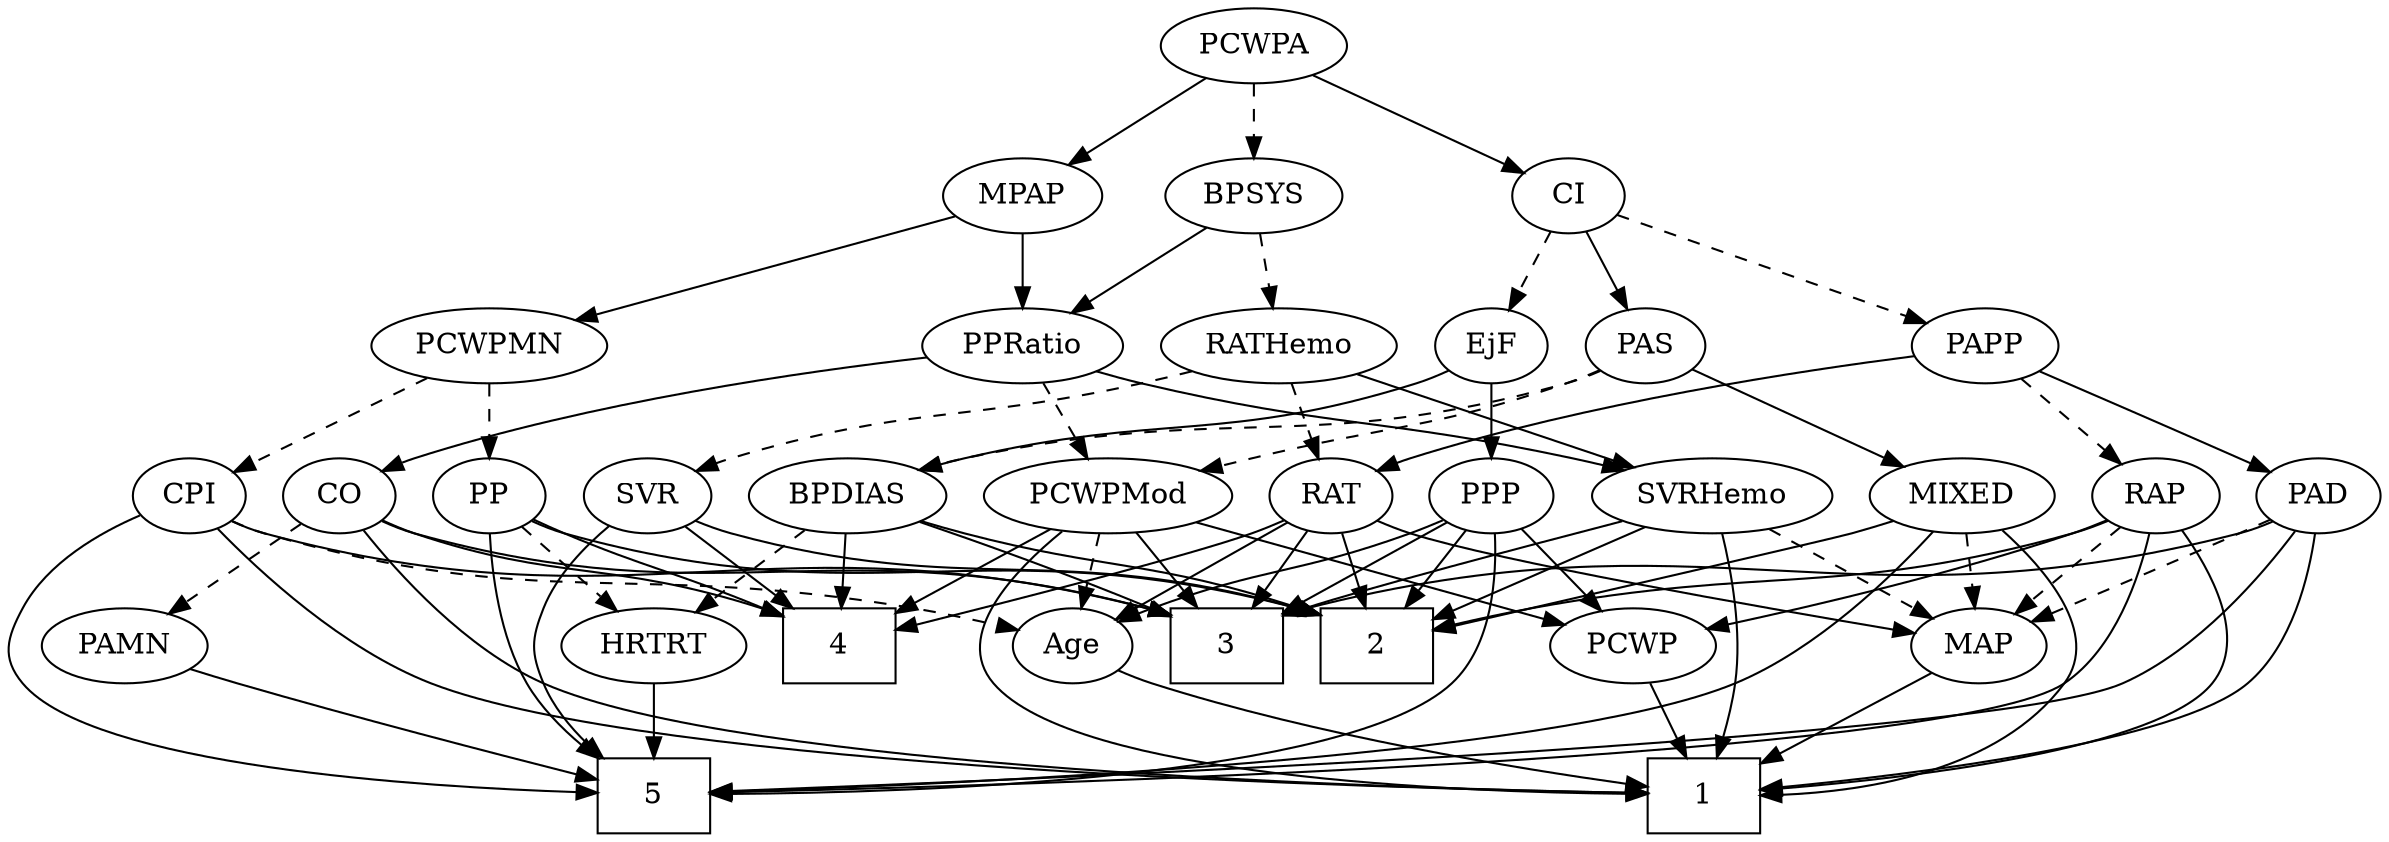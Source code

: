 strict digraph {
	graph [bb="0,0,1084.7,396"];
	node [label="\N"];
	1	[height=0.5,
		pos="786.05,18",
		shape=box,
		width=0.75];
	2	[height=0.5,
		pos="637.05,90",
		shape=box,
		width=0.75];
	3	[height=0.5,
		pos="565.05,90",
		shape=box,
		width=0.75];
	4	[height=0.5,
		pos="383.05,90",
		shape=box,
		width=0.75];
	5	[height=0.5,
		pos="298.05,18",
		shape=box,
		width=0.75];
	Age	[height=0.5,
		pos="493.05,90",
		width=0.75];
	Age -> 1	[pos="e,758.86,22.438 513.65,78.249 518.6,75.953 523.94,73.708 529.05,72 605.1,46.607 698.04,31.08 748.71,23.855",
		style=solid];
	EjF	[height=0.5,
		pos="692.05,234",
		width=0.75];
	BPDIAS	[height=0.5,
		pos="411.05,162",
		width=1.1735];
	EjF -> BPDIAS	[pos="e,442.41,174.21 671.48,222.18 666.53,219.88 661.18,217.66 656.05,216 572.6,189.05 546.96,201.92 462.05,180 458.85,179.17 455.55,\
178.25 452.24,177.27",
		style=solid];
	PPP	[height=0.5,
		pos="692.05,162",
		width=0.75];
	EjF -> PPP	[pos="e,692.05,180.1 692.05,215.7 692.05,207.98 692.05,198.71 692.05,190.11",
		style=solid];
	RAP	[height=0.5,
		pos="981.05,162",
		width=0.77632];
	RAP -> 1	[pos="e,813.36,20.857 997.42,147 1017,128.54 1045,95.623 1026.1,72 1001,40.867 884.31,26.927 823.35,21.682",
		style=solid];
	RAP -> 2	[pos="e,664.36,97.772 959.92,150.07 954.83,147.79 949.33,145.59 944.05,144 843.7,113.84 813.96,127.74 711.05,108 699.04,105.69 686.01,\
102.83 674.28,100.11",
		style=solid];
	RAP -> 5	[pos="e,325.13,19.4 981.42,143.83 980.83,123.25 976.4,89.384 955.05,72 906.84,32.729 466.85,21.937 335.14,19.574",
		style=solid];
	MAP	[height=0.5,
		pos="915.05,90",
		width=0.84854];
	RAP -> MAP	[pos="e,929.49,106.31 967.06,146.15 958.17,136.72 946.48,124.33 936.44,113.69",
		style=dashed];
	PCWP	[height=0.5,
		pos="755.05,90",
		width=0.97491];
	RAP -> PCWP	[pos="e,786.63,98.242 959.38,150.35 954.41,148.1 949.1,145.85 944.05,144 894.28,125.72 835.19,110.08 796.5,100.63",
		style=solid];
	MIXED	[height=0.5,
		pos="895.05,162",
		width=1.1193];
	MIXED -> 1	[pos="e,813.23,18.445 918.65,147.3 932.03,138.09 947.57,124.6 955.05,108 961.63,93.414 964.52,84.896 955.05,72 924.98,31.049 863.32,20.881 \
823.38,18.82",
		style=solid];
	MIXED -> 2	[pos="e,664.31,97.126 864.86,150.07 858.67,147.96 852.18,145.84 846.05,144 786.43,126.13 716.08,109.11 674.1,99.381",
		style=solid];
	MIXED -> 5	[pos="e,325.26,19.633 882.9,144.49 866.47,123.6 835.06,88.359 799.05,72 716.19,34.347 436.9,22.886 335.36,19.917",
		style=solid];
	MIXED -> MAP	[pos="e,910.26,107.79 899.89,144.05 902.16,136.14 904.9,126.54 907.43,117.69",
		style=dashed];
	MPAP	[height=0.5,
		pos="491.05,306",
		width=0.97491];
	PCWPMN	[height=0.5,
		pos="250.05,234",
		width=1.3902];
	MPAP -> PCWPMN	[pos="e,287.61,245.91 461.02,296.28 419.94,284.34 345.8,262.81 297.26,248.71",
		style=solid];
	PPRatio	[height=0.5,
		pos="491.05,234",
		width=1.1013];
	MPAP -> PPRatio	[pos="e,491.05,252.1 491.05,287.7 491.05,279.98 491.05,270.71 491.05,262.11",
		style=solid];
	BPSYS	[height=0.5,
		pos="590.05,306",
		width=1.0471];
	RATHemo	[height=0.5,
		pos="598.05,234",
		width=1.3721];
	BPSYS -> RATHemo	[pos="e,596.1,252.1 592.03,287.7 592.91,279.98 593.97,270.71 594.95,262.11",
		style=dashed];
	BPSYS -> PPRatio	[pos="e,511.54,249.49 569.54,290.5 555.2,280.36 535.86,266.68 519.96,255.44",
		style=solid];
	PAD	[height=0.5,
		pos="1056.1,162",
		width=0.79437];
	PAD -> 1	[pos="e,813.08,20.742 1058.8,143.8 1061,123.83 1061.2,91.197 1043.1,72 1013.4,40.608 886.91,26.653 823.12,21.518",
		style=solid];
	PAD -> 3	[pos="e,592.19,105.04 1034.4,149.82 1029.2,147.54 1023.5,145.41 1018.1,144 841.14,98.186 782.7,154.43 602.01,107.65",
		style=solid];
	PAD -> 5	[pos="e,325.33,19.902 1047.4,144.75 1035.2,123.79 1011,88.117 979.05,72 921.47,42.92 469.73,24.983 335.52,20.256",
		style=solid];
	PAD -> MAP	[pos="e,937.97,102.38 1034.3,150.22 1011.1,138.67 973.93,120.23 947.27,107",
		style=dashed];
	CO	[height=0.5,
		pos="178.05,162",
		width=0.75];
	CO -> 1	[pos="e,759.01,18.935 185.94,144.51 196.9,123.64 218.84,88.425 249.05,72 335.49,25.014 641.57,19.451 748.7,18.968",
		style=solid];
	CO -> 3	[pos="e,537.9,104.95 198.54,149.91 203.5,147.63 208.87,145.48 214.05,144 346.4,106.3 391.42,144.71 527.91,107.75",
		style=solid];
	CO -> 4	[pos="e,355.75,104.5 199.11,150.3 203.95,148.05 209.12,145.81 214.05,144 268.6,123.92 287.65,128.59 346.03,108.03",
		style=solid];
	PAMN	[height=0.5,
		pos="52.054,90",
		width=1.011];
	CO -> PAMN	[pos="e,75.242,103.88 157.81,149.75 137.91,138.7 107.24,121.66 84.042,108.77",
		style=dashed];
	PAS	[height=0.5,
		pos="764.05,234",
		width=0.75];
	PAS -> MIXED	[pos="e,870.26,176.25 784.52,222.06 805.07,211.08 837.07,193.98 861.37,181",
		style=solid];
	PCWPMod	[height=0.5,
		pos="523.05,162",
		width=1.4443];
	PAS -> PCWPMod	[pos="e,562.06,174.04 743.03,222.23 738.18,219.98 733,217.77 728.05,216 665.93,193.81 647.83,196.86 584.05,180 580.05,178.94 575.9,177.83 \
571.74,176.69",
		style=dashed];
	PAS -> BPDIAS	[pos="e,442.08,174.37 743.54,221.99 738.58,219.71 733.22,217.53 728.05,216 613.66,182.13 578.26,206.98 462.05,180 458.68,179.22 455.21,\
178.3 451.75,177.31",
		style=dashed];
	PAMN -> 5	[pos="e,270.95,25.747 80.772,78.887 87.711,76.54 95.125,74.112 102.05,72 157.11,55.215 221.67,38.28 261.21,28.215",
		style=solid];
	RAT	[height=0.5,
		pos="620.05,162",
		width=0.75827];
	RATHemo -> RAT	[pos="e,614.78,179.79 603.38,216.05 605.89,208.06 608.95,198.33 611.76,189.4",
		style=dashed];
	SVR	[height=0.5,
		pos="323.05,162",
		width=0.77632];
	RATHemo -> SVR	[pos="e,344.24,173.76 561.68,221.81 554.54,219.76 547.08,217.73 540.05,216 460.83,196.51 437.65,205.2 360.05,180 357.92,179.31 355.75,\
178.53 353.59,177.69",
		style=dashed];
	SVRHemo	[height=0.5,
		pos="787.05,162",
		width=1.3902];
	RATHemo -> SVRHemo	[pos="e,753.4,175.47 631.41,220.65 662.66,209.07 709.54,191.71 743.69,179.06",
		style=solid];
	CPI	[height=0.5,
		pos="106.05,162",
		width=0.75];
	CPI -> 1	[pos="e,758.94,19.27 118.12,145.48 135.32,124.65 169.06,88.368 207.05,72 305.17,29.729 636.88,21.127 748.81,19.415",
		style=solid];
	CPI -> 3	[pos="e,537.91,105.02 126.52,149.84 131.48,147.56 136.85,145.42 142.05,144 305.5,99.297 360.34,151.51 528.02,107.68",
		style=solid];
	CPI -> 5	[pos="e,270.58,19.711 80.595,155.26 56.882,148.42 22.881,134.43 7.0535,108 -1.1676,94.274 -3.1966,84.286 7.0535,72 38.892,33.838 188.95,\
23.085 260.25,20.11",
		style=solid];
	CPI -> Age	[pos="e,468.17,97.348 126.56,149.97 131.52,147.69 136.88,145.52 142.05,144 261.18,109.07 296.86,129.92 419.05,108 431.93,105.69 445.94,\
102.62 458.27,99.72",
		style=dashed];
	RAT -> 2	[pos="e,632.86,108.28 624.17,144.05 626.06,136.26 628.35,126.82 630.48,118.08",
		style=solid];
	RAT -> 3	[pos="e,578.51,108.13 608.12,145.81 601.31,137.14 592.59,126.05 584.79,116.12",
		style=solid];
	RAT -> 4	[pos="e,410.19,97.501 599.01,150.27 594.17,148.03 588.99,145.8 584.05,144 554.06,133.07 469.53,111.93 420.16,99.919",
		style=solid];
	RAT -> Age	[pos="e,513.41,102.22 599.65,149.75 578.73,138.22 545.99,120.18 522.31,107.12",
		style=solid];
	RAT -> MAP	[pos="e,885.32,94.723 641.03,150.07 645.87,147.83 651.07,145.66 656.05,144 731.62,118.83 823.76,103.43 875.27,96.12",
		style=solid];
	SVR -> 2	[pos="e,609.87,104.85 344.18,150.06 349.27,147.77 354.77,145.57 360.05,144 460.81,113.99 495.4,137.96 600.18,107.74",
		style=solid];
	SVR -> 4	[pos="e,368.37,108.13 336.07,145.81 343.58,137.05 353.2,125.83 361.78,115.82",
		style=solid];
	SVR -> 5	[pos="e,275.9,36.125 302.82,149.42 282.98,137.58 254.9,119.39 249.05,108 241.74,93.769 243.22,86.899 249.05,72 253.25,61.279 260.75,51.427 \
268.63,43.201",
		style=solid];
	PCWPMod -> 1	[pos="e,759.03,19.069 495.13,146.58 480.92,137.59 465,124.56 457.05,108 450.14,93.573 446.68,84.18 457.05,72 494.18,28.411 670.59,20.543 \
748.69,19.216",
		style=solid];
	PCWPMod -> 3	[pos="e,554.69,108.28 533.22,144.05 538.1,135.92 544.05,126 549.49,116.94",
		style=solid];
	PCWPMod -> 4	[pos="e,410.39,104.67 494.72,146.83 473,135.97 442.85,120.9 419.36,109.15",
		style=solid];
	PCWPMod -> Age	[pos="e,500.25,107.79 515.79,144.05 512.33,135.97 508.11,126.12 504.24,117.11",
		style=dashed];
	PCWPMod -> PCWP	[pos="e,725.39,99.951 560.84,149.6 603.49,136.73 672.53,115.9 715.78,102.85",
		style=solid];
	PCWPA	[height=0.5,
		pos="590.05,378",
		width=1.1555];
	PCWPA -> MPAP	[pos="e,511.01,321.11 569.06,362.15 554.6,351.93 535.21,338.22 519.38,327.03",
		style=solid];
	PCWPA -> BPSYS	[pos="e,590.05,324.1 590.05,359.7 590.05,351.98 590.05,342.71 590.05,334.11",
		style=dashed];
	CI	[height=0.5,
		pos="728.05,306",
		width=0.75];
	PCWPA -> CI	[pos="e,707.17,317.59 616.01,363.83 639.31,352.02 673.51,334.67 697.98,322.25",
		style=solid];
	PCWPMN -> CPI	[pos="e,127.42,173.39 221.6,219.17 197.04,207.23 161.64,190.02 136.51,177.8",
		style=dashed];
	PP	[height=0.5,
		pos="250.05,162",
		width=0.75];
	PCWPMN -> PP	[pos="e,250.05,180.1 250.05,215.7 250.05,207.98 250.05,198.71 250.05,190.11",
		style=dashed];
	SVRHemo -> 1	[pos="e,791.46,36.471 791.92,143.98 794.62,133.67 797.69,120.19 799.05,108 800.83,92.099 800.97,87.884 799.05,72 798.03,63.535 796.12,\
54.471 794.07,46.276",
		style=solid];
	SVRHemo -> 2	[pos="e,664.24,103.69 757.78,147.34 733.63,136.07 699.26,120.03 673.36,107.94",
		style=solid];
	SVRHemo -> 3	[pos="e,592.37,104.47 749.29,150.09 742.23,148.06 734.92,145.96 728.05,144 674.62,128.73 657.75,128.57 602.05,108.09",
		style=solid];
	SVRHemo -> MAP	[pos="e,893.13,102.99 813.27,146.67 833.87,135.4 862.62,119.67 884.31,107.81",
		style=dashed];
	BPDIAS -> 2	[pos="e,609.76,104.54 442.78,150.05 449.14,147.96 455.79,145.85 462.05,144 520.26,126.78 539.21,129.4 600.05,108.02",
		style=solid];
	BPDIAS -> 3	[pos="e,537.95,103.87 439.26,148.51 461.33,138.7 493.02,124.53 528.78,108.09",
		style=solid];
	BPDIAS -> 4	[pos="e,389.96,108.28 404.28,144.05 401.12,136.18 397.3,126.62 393.77,117.79",
		style=solid];
	HRTRT	[height=0.5,
		pos="298.05,90",
		width=1.1013];
	BPDIAS -> HRTRT	[pos="e,320.5,104.91 388.19,146.83 371.23,136.33 347.91,121.89 329.24,110.32",
		style=dashed];
	MAP -> 1	[pos="e,813.44,33.86 893.17,77.125 873.84,66.635 845.26,51.127 822.48,38.768",
		style=solid];
	PP -> 2	[pos="e,609.9,104.95 270.54,149.91 275.5,147.63 280.87,145.48 286.05,144 418.4,106.3 463.42,144.71 599.91,107.75",
		style=solid];
	PP -> 4	[pos="e,355.85,105.32 270.54,150.22 290.83,139.54 322.33,122.96 346.84,110.06",
		style=solid];
	PP -> 5	[pos="e,271.47,36.088 243.68,144.5 237.6,126.04 230.76,95.635 241.05,72 245.99,60.677 254.66,50.682 263.78,42.512",
		style=solid];
	PP -> HRTRT	[pos="e,286.87,107.31 260.95,145.12 266.88,136.47 274.34,125.58 281.03,115.83",
		style=dashed];
	PPP -> 2	[pos="e,650.51,108.13 680.12,145.81 673.31,137.14 664.59,126.05 656.79,116.12",
		style=solid];
	PPP -> 3	[pos="e,592.17,105.95 671.93,149.91 652.91,139.43 623.95,123.46 600.97,110.8",
		style=solid];
	PPP -> 5	[pos="e,325.13,18.958 693.71,143.82 694.63,123.55 692.7,90.317 673.05,72 624.63,26.85 420.33,19.937 335.36,19.043",
		style=solid];
	PPP -> Age	[pos="e,514.12,101.66 670.98,150.34 666.14,148.09 660.97,145.84 656.05,144 601.12,123.4 583.99,128.6 529.05,108 527.21,107.31 525.33,106.56 \
523.44,105.78",
		style=solid];
	PPP -> PCWP	[pos="e,740.84,106.8 705.41,146.15 713.7,136.94 724.54,124.91 733.96,114.43",
		style=solid];
	PPRatio -> CO	[pos="e,198.63,173.8 452.66,228.76 398.47,222.08 296.92,207.01 214.05,180 212.13,179.37 210.18,178.67 208.23,177.91",
		style=solid];
	PPRatio -> PCWPMod	[pos="e,515.16,180.28 498.8,216.05 502.44,208.09 506.87,198.41 510.93,189.51",
		style=dashed];
	PPRatio -> SVRHemo	[pos="e,750.05,174.22 520.64,221.96 526.99,219.81 533.7,217.7 540.05,216 622.23,194 645.32,199.8 728.05,180 732.08,179.04 736.24,177.98 \
740.4,176.87",
		style=solid];
	PCWP -> 1	[pos="e,778.4,36.275 762.56,72.055 766.08,64.091 770.37,54.411 774.31,45.51",
		style=solid];
	CI -> EjF	[pos="e,700.36,251.15 719.7,288.76 715.34,280.28 709.91,269.71 705.01,260.2",
		style=dashed];
	CI -> PAS	[pos="e,755.75,251.15 736.4,288.76 740.77,280.28 746.2,269.71 751.09,260.2",
		style=solid];
	PAPP	[height=0.5,
		pos="911.05,234",
		width=0.88464];
	CI -> PAPP	[pos="e,885.3,244.85 750.86,296.28 782.26,284.27 839.09,262.53 875.94,248.43",
		style=dashed];
	PAPP -> RAP	[pos="e,966.37,177.68 926.24,217.81 935.82,208.23 948.35,195.7 959.01,185.04",
		style=dashed];
	PAPP -> PAD	[pos="e,1033.9,173.71 934.67,221.6 959.22,209.75 997.77,191.14 1024.8,178.08",
		style=solid];
	PAPP -> RAT	[pos="e,641.03,173.92 880.21,228.99 831.64,222.15 734.73,206.34 656.05,180 654.19,179.37 652.29,178.68 650.39,177.93",
		style=solid];
	HRTRT -> 5	[pos="e,298.05,36.104 298.05,71.697 298.05,63.983 298.05,54.712 298.05,46.112",
		style=solid];
}
